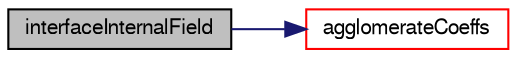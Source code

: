 digraph "interfaceInternalField"
{
  bgcolor="transparent";
  edge [fontname="FreeSans",fontsize="10",labelfontname="FreeSans",labelfontsize="10"];
  node [fontname="FreeSans",fontsize="10",shape=record];
  rankdir="LR";
  Node200 [label="interfaceInternalField",height=0.2,width=0.4,color="black", fillcolor="grey75", style="filled", fontcolor="black"];
  Node200 -> Node201 [color="midnightblue",fontsize="10",style="solid",fontname="FreeSans"];
  Node201 [label="agglomerateCoeffs",height=0.2,width=0.4,color="red",URL="$a27026.html#a65c5741ab7c80759d6f0ae7b6d32fdef",tooltip="Agglomerating the given fine-level coefficients and return. "];
}
